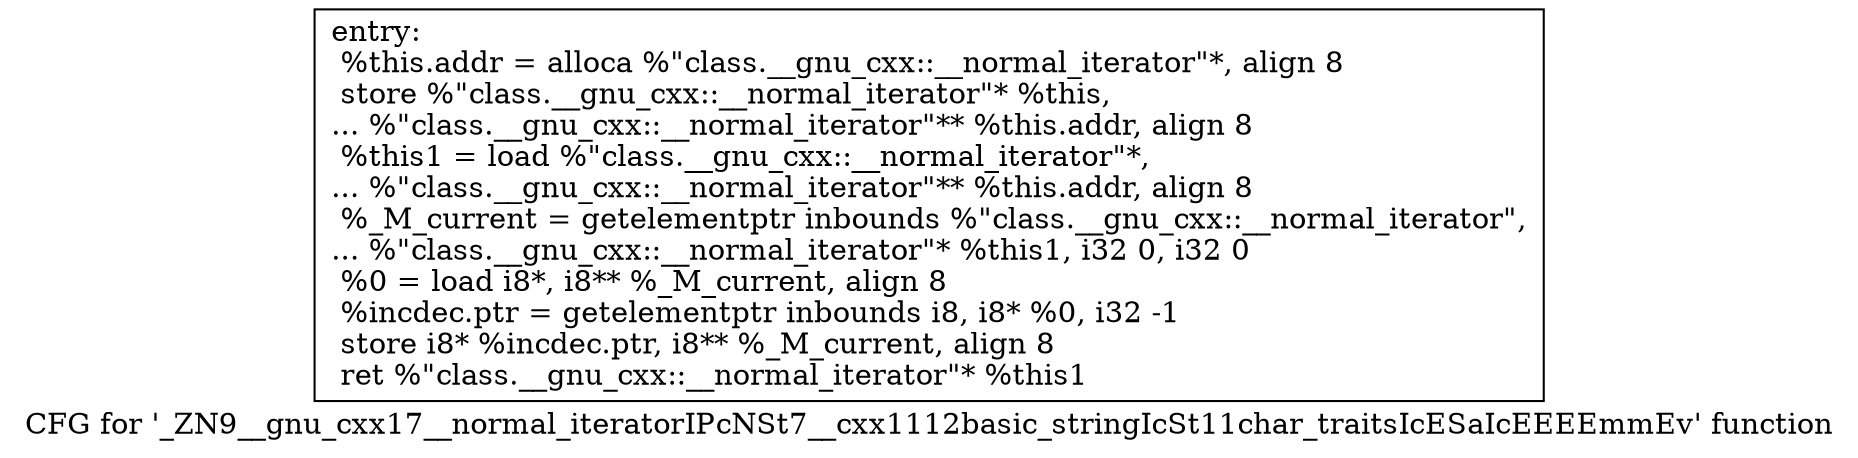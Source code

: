 digraph "CFG for '_ZN9__gnu_cxx17__normal_iteratorIPcNSt7__cxx1112basic_stringIcSt11char_traitsIcESaIcEEEEmmEv' function" {
	label="CFG for '_ZN9__gnu_cxx17__normal_iteratorIPcNSt7__cxx1112basic_stringIcSt11char_traitsIcESaIcEEEEmmEv' function";

	Node0x6bd0340 [shape=record,label="{entry:\l  %this.addr = alloca %\"class.__gnu_cxx::__normal_iterator\"*, align 8\l  store %\"class.__gnu_cxx::__normal_iterator\"* %this,\l... %\"class.__gnu_cxx::__normal_iterator\"** %this.addr, align 8\l  %this1 = load %\"class.__gnu_cxx::__normal_iterator\"*,\l... %\"class.__gnu_cxx::__normal_iterator\"** %this.addr, align 8\l  %_M_current = getelementptr inbounds %\"class.__gnu_cxx::__normal_iterator\",\l... %\"class.__gnu_cxx::__normal_iterator\"* %this1, i32 0, i32 0\l  %0 = load i8*, i8** %_M_current, align 8\l  %incdec.ptr = getelementptr inbounds i8, i8* %0, i32 -1\l  store i8* %incdec.ptr, i8** %_M_current, align 8\l  ret %\"class.__gnu_cxx::__normal_iterator\"* %this1\l}"];
}

